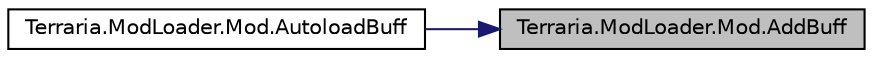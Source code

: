 digraph "Terraria.ModLoader.Mod.AddBuff"
{
 // LATEX_PDF_SIZE
  edge [fontname="Helvetica",fontsize="10",labelfontname="Helvetica",labelfontsize="10"];
  node [fontname="Helvetica",fontsize="10",shape=record];
  rankdir="RL";
  Node1 [label="Terraria.ModLoader.Mod.AddBuff",height=0.2,width=0.4,color="black", fillcolor="grey75", style="filled", fontcolor="black",tooltip="Adds a type of buff to the game with the specified internal name and texture."];
  Node1 -> Node2 [dir="back",color="midnightblue",fontsize="10",style="solid",fontname="Helvetica"];
  Node2 [label="Terraria.ModLoader.Mod.AutoloadBuff",height=0.2,width=0.4,color="black", fillcolor="white", style="filled",URL="$class_terraria_1_1_mod_loader_1_1_mod.html#a33a464999b256b35655f5ca172591d43",tooltip=" "];
}
